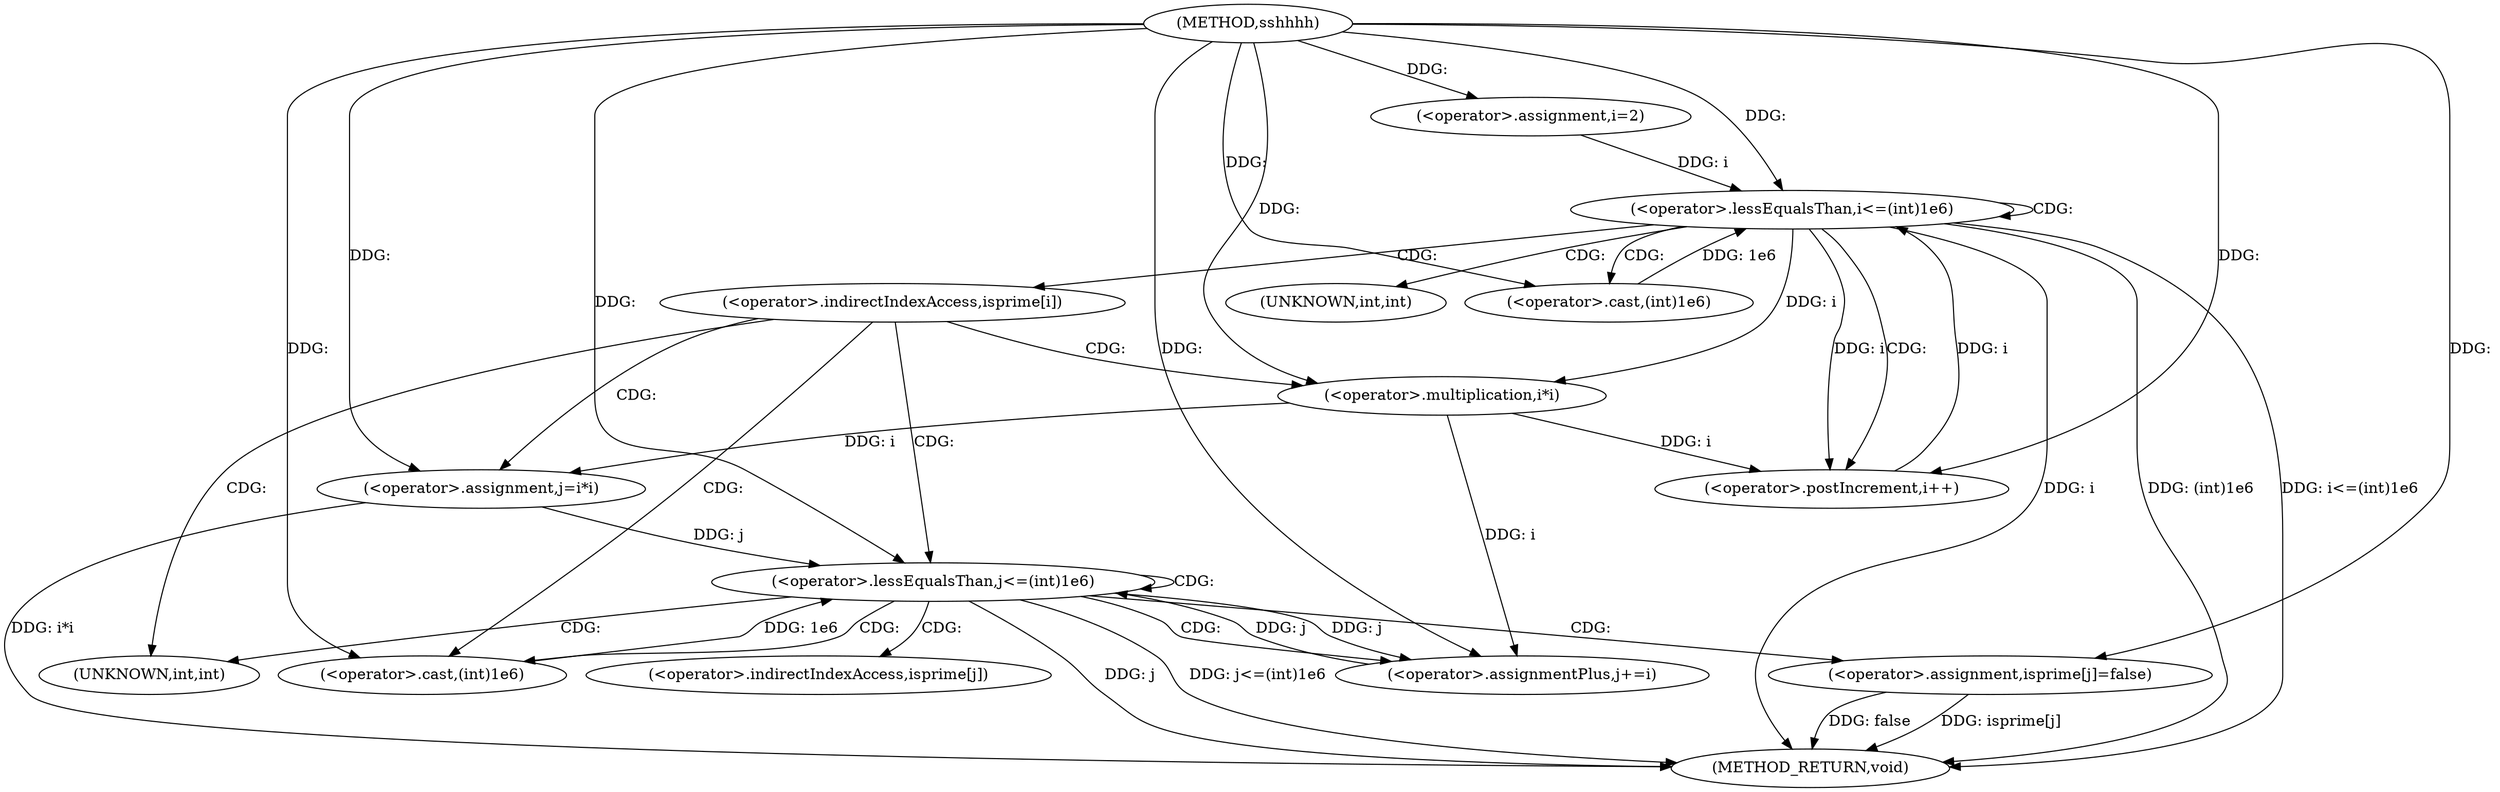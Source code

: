 digraph "sshhhh" {  
"1000520" [label = "(METHOD,sshhhh)" ]
"1000561" [label = "(METHOD_RETURN,void)" ]
"1000524" [label = "(<operator>.assignment,i=2)" ]
"1000527" [label = "(<operator>.lessEqualsThan,i<=(int)1e6)" ]
"1000532" [label = "(<operator>.postIncrement,i++)" ]
"1000529" [label = "(<operator>.cast,(int)1e6)" ]
"1000542" [label = "(<operator>.assignment,j=i*i)" ]
"1000547" [label = "(<operator>.lessEqualsThan,j<=(int)1e6)" ]
"1000552" [label = "(<operator>.assignmentPlus,j+=i)" ]
"1000556" [label = "(<operator>.assignment,isprime[j]=false)" ]
"1000544" [label = "(<operator>.multiplication,i*i)" ]
"1000549" [label = "(<operator>.cast,(int)1e6)" ]
"1000530" [label = "(UNKNOWN,int,int)" ]
"1000536" [label = "(<operator>.indirectIndexAccess,isprime[i])" ]
"1000550" [label = "(UNKNOWN,int,int)" ]
"1000557" [label = "(<operator>.indirectIndexAccess,isprime[j])" ]
  "1000527" -> "1000561"  [ label = "DDG: i"] 
  "1000527" -> "1000561"  [ label = "DDG: (int)1e6"] 
  "1000527" -> "1000561"  [ label = "DDG: i<=(int)1e6"] 
  "1000542" -> "1000561"  [ label = "DDG: i*i"] 
  "1000547" -> "1000561"  [ label = "DDG: j"] 
  "1000547" -> "1000561"  [ label = "DDG: j<=(int)1e6"] 
  "1000556" -> "1000561"  [ label = "DDG: isprime[j]"] 
  "1000556" -> "1000561"  [ label = "DDG: false"] 
  "1000520" -> "1000524"  [ label = "DDG: "] 
  "1000524" -> "1000527"  [ label = "DDG: i"] 
  "1000532" -> "1000527"  [ label = "DDG: i"] 
  "1000520" -> "1000527"  [ label = "DDG: "] 
  "1000529" -> "1000527"  [ label = "DDG: 1e6"] 
  "1000527" -> "1000532"  [ label = "DDG: i"] 
  "1000544" -> "1000532"  [ label = "DDG: i"] 
  "1000520" -> "1000532"  [ label = "DDG: "] 
  "1000520" -> "1000529"  [ label = "DDG: "] 
  "1000544" -> "1000542"  [ label = "DDG: i"] 
  "1000544" -> "1000552"  [ label = "DDG: i"] 
  "1000520" -> "1000552"  [ label = "DDG: "] 
  "1000520" -> "1000542"  [ label = "DDG: "] 
  "1000542" -> "1000547"  [ label = "DDG: j"] 
  "1000552" -> "1000547"  [ label = "DDG: j"] 
  "1000520" -> "1000547"  [ label = "DDG: "] 
  "1000549" -> "1000547"  [ label = "DDG: 1e6"] 
  "1000547" -> "1000552"  [ label = "DDG: j"] 
  "1000520" -> "1000556"  [ label = "DDG: "] 
  "1000527" -> "1000544"  [ label = "DDG: i"] 
  "1000520" -> "1000544"  [ label = "DDG: "] 
  "1000520" -> "1000549"  [ label = "DDG: "] 
  "1000527" -> "1000529"  [ label = "CDG: "] 
  "1000527" -> "1000530"  [ label = "CDG: "] 
  "1000527" -> "1000532"  [ label = "CDG: "] 
  "1000527" -> "1000536"  [ label = "CDG: "] 
  "1000527" -> "1000527"  [ label = "CDG: "] 
  "1000536" -> "1000544"  [ label = "CDG: "] 
  "1000536" -> "1000549"  [ label = "CDG: "] 
  "1000536" -> "1000550"  [ label = "CDG: "] 
  "1000536" -> "1000547"  [ label = "CDG: "] 
  "1000536" -> "1000542"  [ label = "CDG: "] 
  "1000547" -> "1000557"  [ label = "CDG: "] 
  "1000547" -> "1000549"  [ label = "CDG: "] 
  "1000547" -> "1000552"  [ label = "CDG: "] 
  "1000547" -> "1000556"  [ label = "CDG: "] 
  "1000547" -> "1000550"  [ label = "CDG: "] 
  "1000547" -> "1000547"  [ label = "CDG: "] 
}
